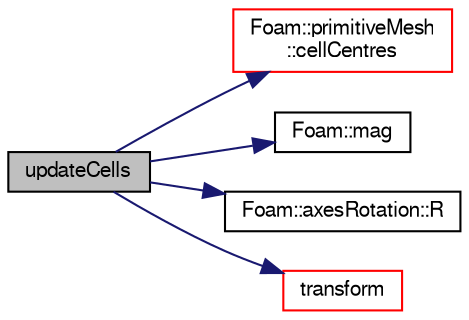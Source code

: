 digraph "updateCells"
{
  bgcolor="transparent";
  edge [fontname="FreeSans",fontsize="10",labelfontname="FreeSans",labelfontsize="10"];
  node [fontname="FreeSans",fontsize="10",shape=record];
  rankdir="LR";
  Node1142 [label="updateCells",height=0.2,width=0.4,color="black", fillcolor="grey75", style="filled", fontcolor="black"];
  Node1142 -> Node1143 [color="midnightblue",fontsize="10",style="solid",fontname="FreeSans"];
  Node1143 [label="Foam::primitiveMesh\l::cellCentres",height=0.2,width=0.4,color="red",URL="$a27530.html#a7300aee2989c6ec70e39436816461902"];
  Node1142 -> Node1192 [color="midnightblue",fontsize="10",style="solid",fontname="FreeSans"];
  Node1192 [label="Foam::mag",height=0.2,width=0.4,color="black",URL="$a21124.html#a929da2a3fdcf3dacbbe0487d3a330dae"];
  Node1142 -> Node1204 [color="midnightblue",fontsize="10",style="solid",fontname="FreeSans"];
  Node1204 [label="Foam::axesRotation::R",height=0.2,width=0.4,color="black",URL="$a24990.html#a3cd9a1bbbe2bea1310fafd9d832dcc21",tooltip="Return local-to-global transformation tensor. "];
  Node1142 -> Node1205 [color="midnightblue",fontsize="10",style="solid",fontname="FreeSans"];
  Node1205 [label="transform",height=0.2,width=0.4,color="red",URL="$a25002.html#aa986937e611435651e04e31daa2aea94",tooltip="Transform vectorField using transformation tensor field. "];
}
